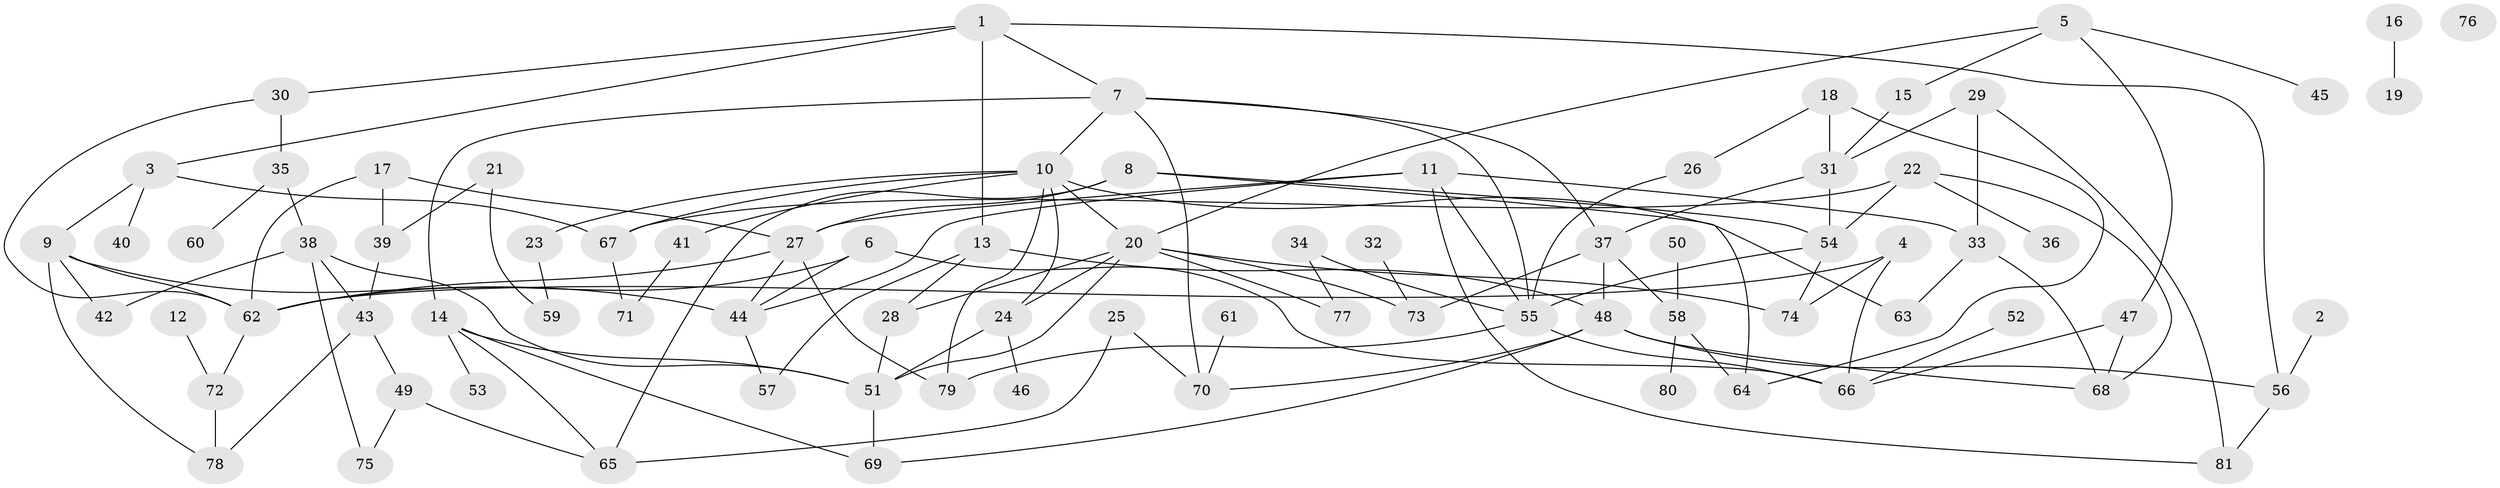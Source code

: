 // Generated by graph-tools (version 1.1) at 2025/13/03/09/25 04:13:00]
// undirected, 81 vertices, 130 edges
graph export_dot {
graph [start="1"]
  node [color=gray90,style=filled];
  1;
  2;
  3;
  4;
  5;
  6;
  7;
  8;
  9;
  10;
  11;
  12;
  13;
  14;
  15;
  16;
  17;
  18;
  19;
  20;
  21;
  22;
  23;
  24;
  25;
  26;
  27;
  28;
  29;
  30;
  31;
  32;
  33;
  34;
  35;
  36;
  37;
  38;
  39;
  40;
  41;
  42;
  43;
  44;
  45;
  46;
  47;
  48;
  49;
  50;
  51;
  52;
  53;
  54;
  55;
  56;
  57;
  58;
  59;
  60;
  61;
  62;
  63;
  64;
  65;
  66;
  67;
  68;
  69;
  70;
  71;
  72;
  73;
  74;
  75;
  76;
  77;
  78;
  79;
  80;
  81;
  1 -- 3;
  1 -- 7;
  1 -- 13;
  1 -- 30;
  1 -- 56;
  2 -- 56;
  3 -- 9;
  3 -- 40;
  3 -- 67;
  4 -- 62;
  4 -- 66;
  4 -- 74;
  5 -- 15;
  5 -- 20;
  5 -- 45;
  5 -- 47;
  6 -- 44;
  6 -- 62;
  6 -- 66;
  7 -- 10;
  7 -- 14;
  7 -- 37;
  7 -- 55;
  7 -- 70;
  8 -- 27;
  8 -- 54;
  8 -- 64;
  8 -- 65;
  9 -- 42;
  9 -- 44;
  9 -- 62;
  9 -- 78;
  10 -- 20;
  10 -- 23;
  10 -- 24;
  10 -- 41;
  10 -- 63;
  10 -- 67;
  10 -- 79;
  11 -- 27;
  11 -- 33;
  11 -- 44;
  11 -- 55;
  11 -- 81;
  12 -- 72;
  13 -- 28;
  13 -- 48;
  13 -- 57;
  14 -- 51;
  14 -- 53;
  14 -- 65;
  14 -- 69;
  15 -- 31;
  16 -- 19;
  17 -- 27;
  17 -- 39;
  17 -- 62;
  18 -- 26;
  18 -- 31;
  18 -- 64;
  20 -- 24;
  20 -- 28;
  20 -- 51;
  20 -- 73;
  20 -- 74;
  20 -- 77;
  21 -- 39;
  21 -- 59;
  22 -- 36;
  22 -- 54;
  22 -- 67;
  22 -- 68;
  23 -- 59;
  24 -- 46;
  24 -- 51;
  25 -- 65;
  25 -- 70;
  26 -- 55;
  27 -- 44;
  27 -- 62;
  27 -- 79;
  28 -- 51;
  29 -- 31;
  29 -- 33;
  29 -- 81;
  30 -- 35;
  30 -- 62;
  31 -- 37;
  31 -- 54;
  32 -- 73;
  33 -- 63;
  33 -- 68;
  34 -- 55;
  34 -- 77;
  35 -- 38;
  35 -- 60;
  37 -- 48;
  37 -- 58;
  37 -- 73;
  38 -- 42;
  38 -- 43;
  38 -- 51;
  38 -- 75;
  39 -- 43;
  41 -- 71;
  43 -- 49;
  43 -- 78;
  44 -- 57;
  47 -- 66;
  47 -- 68;
  48 -- 56;
  48 -- 68;
  48 -- 69;
  48 -- 70;
  49 -- 65;
  49 -- 75;
  50 -- 58;
  51 -- 69;
  52 -- 66;
  54 -- 55;
  54 -- 74;
  55 -- 66;
  55 -- 79;
  56 -- 81;
  58 -- 64;
  58 -- 80;
  61 -- 70;
  62 -- 72;
  67 -- 71;
  72 -- 78;
}
